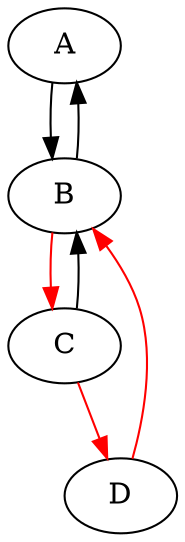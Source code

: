 digraph G{
    A -> B;
    B -> C [color=red];
    C -> D [color=red];
    C -> B;
    B -> A;
    D -> B [color=red];
}
